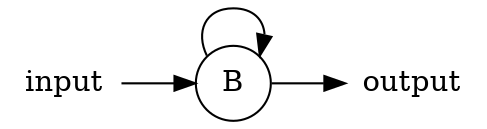 digraph B {
    rankdir="LR"
    node [shape=none]
    reservoir [shape=circle,label="B"]
    input -> reservoir
    reservoir -> reservoir
    reservoir -> output
}
